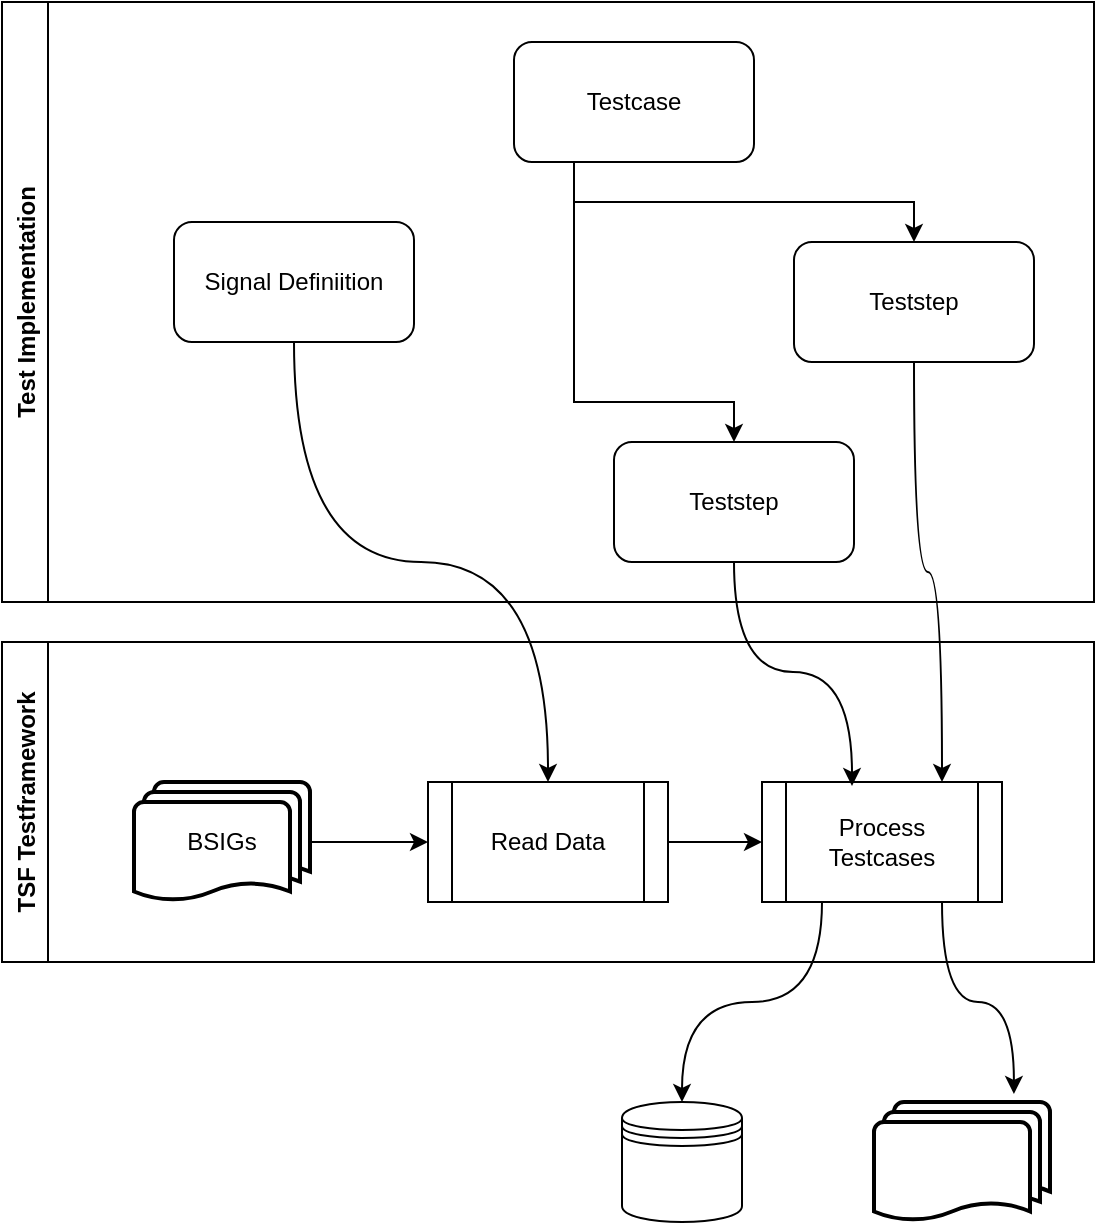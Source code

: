 <mxfile version="15.5.2" type="device"><diagram id="unrcFxmXdGGReq0SEObz" name="Page-1"><mxGraphModel dx="1422" dy="794" grid="1" gridSize="10" guides="1" tooltips="1" connect="1" arrows="1" fold="1" page="1" pageScale="1" pageWidth="827" pageHeight="1169" math="0" shadow="0"><root><mxCell id="0"/><mxCell id="1" parent="0"/><mxCell id="T7PO03DUikQOXkKnMvrl-4" value="TSF Testframework" style="swimlane;horizontal=0;" vertex="1" parent="1"><mxGeometry x="104" y="420" width="546" height="160" as="geometry"/></mxCell><mxCell id="T7PO03DUikQOXkKnMvrl-3" value="Process Testcases" style="shape=process;whiteSpace=wrap;html=1;backgroundOutline=1;" vertex="1" parent="T7PO03DUikQOXkKnMvrl-4"><mxGeometry x="380" y="70" width="120" height="60" as="geometry"/></mxCell><mxCell id="T7PO03DUikQOXkKnMvrl-16" style="edgeStyle=orthogonalEdgeStyle;rounded=0;orthogonalLoop=1;jettySize=auto;html=1;exitX=1;exitY=0.5;exitDx=0;exitDy=0;entryX=0;entryY=0.5;entryDx=0;entryDy=0;" edge="1" parent="T7PO03DUikQOXkKnMvrl-4" source="T7PO03DUikQOXkKnMvrl-2" target="T7PO03DUikQOXkKnMvrl-3"><mxGeometry relative="1" as="geometry"/></mxCell><mxCell id="T7PO03DUikQOXkKnMvrl-2" value="Read Data" style="shape=process;whiteSpace=wrap;html=1;backgroundOutline=1;" vertex="1" parent="T7PO03DUikQOXkKnMvrl-4"><mxGeometry x="213" y="70" width="120" height="60" as="geometry"/></mxCell><mxCell id="T7PO03DUikQOXkKnMvrl-15" style="edgeStyle=orthogonalEdgeStyle;rounded=0;orthogonalLoop=1;jettySize=auto;html=1;exitX=1;exitY=0.5;exitDx=0;exitDy=0;exitPerimeter=0;entryX=0;entryY=0.5;entryDx=0;entryDy=0;" edge="1" parent="T7PO03DUikQOXkKnMvrl-4" source="T7PO03DUikQOXkKnMvrl-1" target="T7PO03DUikQOXkKnMvrl-2"><mxGeometry relative="1" as="geometry"/></mxCell><mxCell id="T7PO03DUikQOXkKnMvrl-1" value="BSIGs" style="strokeWidth=2;html=1;shape=mxgraph.flowchart.multi-document;whiteSpace=wrap;" vertex="1" parent="T7PO03DUikQOXkKnMvrl-4"><mxGeometry x="66" y="70" width="88" height="60" as="geometry"/></mxCell><mxCell id="T7PO03DUikQOXkKnMvrl-5" value="Test Implementation" style="swimlane;horizontal=0;" vertex="1" parent="1"><mxGeometry x="104" y="100" width="546" height="300" as="geometry"/></mxCell><mxCell id="T7PO03DUikQOXkKnMvrl-7" value="Signal Definiition" style="rounded=1;whiteSpace=wrap;html=1;" vertex="1" parent="T7PO03DUikQOXkKnMvrl-5"><mxGeometry x="86" y="110" width="120" height="60" as="geometry"/></mxCell><mxCell id="T7PO03DUikQOXkKnMvrl-13" style="edgeStyle=orthogonalEdgeStyle;rounded=0;orthogonalLoop=1;jettySize=auto;html=1;exitX=0.25;exitY=1;exitDx=0;exitDy=0;" edge="1" parent="T7PO03DUikQOXkKnMvrl-5" source="T7PO03DUikQOXkKnMvrl-10" target="T7PO03DUikQOXkKnMvrl-11"><mxGeometry relative="1" as="geometry"/></mxCell><mxCell id="T7PO03DUikQOXkKnMvrl-14" style="edgeStyle=orthogonalEdgeStyle;rounded=0;orthogonalLoop=1;jettySize=auto;html=1;exitX=0.25;exitY=1;exitDx=0;exitDy=0;" edge="1" parent="T7PO03DUikQOXkKnMvrl-5" source="T7PO03DUikQOXkKnMvrl-10" target="T7PO03DUikQOXkKnMvrl-12"><mxGeometry relative="1" as="geometry"><Array as="points"><mxPoint x="286" y="200"/><mxPoint x="366" y="200"/></Array></mxGeometry></mxCell><mxCell id="T7PO03DUikQOXkKnMvrl-10" value="Testcase" style="rounded=1;whiteSpace=wrap;html=1;" vertex="1" parent="T7PO03DUikQOXkKnMvrl-5"><mxGeometry x="256" y="20" width="120" height="60" as="geometry"/></mxCell><mxCell id="T7PO03DUikQOXkKnMvrl-11" value="Teststep" style="rounded=1;whiteSpace=wrap;html=1;" vertex="1" parent="T7PO03DUikQOXkKnMvrl-5"><mxGeometry x="396" y="120" width="120" height="60" as="geometry"/></mxCell><mxCell id="T7PO03DUikQOXkKnMvrl-12" value="Teststep" style="rounded=1;whiteSpace=wrap;html=1;" vertex="1" parent="T7PO03DUikQOXkKnMvrl-5"><mxGeometry x="306" y="220" width="120" height="60" as="geometry"/></mxCell><mxCell id="T7PO03DUikQOXkKnMvrl-17" style="edgeStyle=orthogonalEdgeStyle;rounded=0;orthogonalLoop=1;jettySize=auto;html=1;exitX=0.5;exitY=1;exitDx=0;exitDy=0;entryX=0.5;entryY=0;entryDx=0;entryDy=0;curved=1;" edge="1" parent="1" source="T7PO03DUikQOXkKnMvrl-7" target="T7PO03DUikQOXkKnMvrl-2"><mxGeometry relative="1" as="geometry"/></mxCell><mxCell id="T7PO03DUikQOXkKnMvrl-20" style="edgeStyle=orthogonalEdgeStyle;curved=1;rounded=0;orthogonalLoop=1;jettySize=auto;html=1;exitX=0.5;exitY=1;exitDx=0;exitDy=0;entryX=0.375;entryY=0.033;entryDx=0;entryDy=0;entryPerimeter=0;" edge="1" parent="1" source="T7PO03DUikQOXkKnMvrl-12" target="T7PO03DUikQOXkKnMvrl-3"><mxGeometry relative="1" as="geometry"/></mxCell><mxCell id="T7PO03DUikQOXkKnMvrl-22" value="" style="shape=datastore;whiteSpace=wrap;html=1;" vertex="1" parent="1"><mxGeometry x="414" y="650" width="60" height="60" as="geometry"/></mxCell><mxCell id="T7PO03DUikQOXkKnMvrl-21" value="" style="strokeWidth=2;html=1;shape=mxgraph.flowchart.multi-document;whiteSpace=wrap;" vertex="1" parent="1"><mxGeometry x="540" y="650" width="88" height="60" as="geometry"/></mxCell><mxCell id="T7PO03DUikQOXkKnMvrl-23" style="edgeStyle=orthogonalEdgeStyle;curved=1;rounded=0;orthogonalLoop=1;jettySize=auto;html=1;exitX=0.25;exitY=1;exitDx=0;exitDy=0;entryX=0.5;entryY=0;entryDx=0;entryDy=0;" edge="1" parent="1" source="T7PO03DUikQOXkKnMvrl-3" target="T7PO03DUikQOXkKnMvrl-22"><mxGeometry relative="1" as="geometry"/></mxCell><mxCell id="T7PO03DUikQOXkKnMvrl-24" style="edgeStyle=orthogonalEdgeStyle;curved=1;rounded=0;orthogonalLoop=1;jettySize=auto;html=1;exitX=0.75;exitY=1;exitDx=0;exitDy=0;entryX=0.795;entryY=-0.067;entryDx=0;entryDy=0;entryPerimeter=0;" edge="1" parent="1" source="T7PO03DUikQOXkKnMvrl-3" target="T7PO03DUikQOXkKnMvrl-21"><mxGeometry relative="1" as="geometry"/></mxCell><mxCell id="T7PO03DUikQOXkKnMvrl-25" style="edgeStyle=orthogonalEdgeStyle;curved=1;rounded=0;orthogonalLoop=1;jettySize=auto;html=1;exitX=0.5;exitY=1;exitDx=0;exitDy=0;entryX=0.75;entryY=0;entryDx=0;entryDy=0;" edge="1" parent="1" source="T7PO03DUikQOXkKnMvrl-11" target="T7PO03DUikQOXkKnMvrl-3"><mxGeometry relative="1" as="geometry"/></mxCell></root></mxGraphModel></diagram></mxfile>